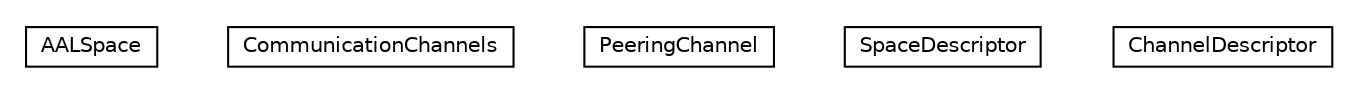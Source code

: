 #!/usr/local/bin/dot
#
# Class diagram 
# Generated by UMLGraph version R5_6-24-gf6e263 (http://www.umlgraph.org/)
#

digraph G {
	edge [fontname="Helvetica",fontsize=10,labelfontname="Helvetica",labelfontsize=10];
	node [fontname="Helvetica",fontsize=10,shape=plaintext];
	nodesep=0.25;
	ranksep=0.5;
	// org.universAAL.middleware.aalspace.json.model.AALSpace
	c3791 [label=<<table title="org.universAAL.middleware.aalspace.json.model.AALSpace" border="0" cellborder="1" cellspacing="0" cellpadding="2" port="p" href="./AALSpace.html">
		<tr><td><table border="0" cellspacing="0" cellpadding="1">
<tr><td align="center" balign="center"> AALSpace </td></tr>
		</table></td></tr>
		</table>>, URL="./AALSpace.html", fontname="Helvetica", fontcolor="black", fontsize=10.0];
	// org.universAAL.middleware.aalspace.json.model.AALSpace.CommunicationChannels
	c3792 [label=<<table title="org.universAAL.middleware.aalspace.json.model.AALSpace.CommunicationChannels" border="0" cellborder="1" cellspacing="0" cellpadding="2" port="p" href="./AALSpace.CommunicationChannels.html">
		<tr><td><table border="0" cellspacing="0" cellpadding="1">
<tr><td align="center" balign="center"> CommunicationChannels </td></tr>
		</table></td></tr>
		</table>>, URL="./AALSpace.CommunicationChannels.html", fontname="Helvetica", fontcolor="black", fontsize=10.0];
	// org.universAAL.middleware.aalspace.json.model.AALSpace.PeeringChannel
	c3793 [label=<<table title="org.universAAL.middleware.aalspace.json.model.AALSpace.PeeringChannel" border="0" cellborder="1" cellspacing="0" cellpadding="2" port="p" href="./AALSpace.PeeringChannel.html">
		<tr><td><table border="0" cellspacing="0" cellpadding="1">
<tr><td align="center" balign="center"> PeeringChannel </td></tr>
		</table></td></tr>
		</table>>, URL="./AALSpace.PeeringChannel.html", fontname="Helvetica", fontcolor="black", fontsize=10.0];
	// org.universAAL.middleware.aalspace.json.model.AALSpace.SpaceDescriptor
	c3794 [label=<<table title="org.universAAL.middleware.aalspace.json.model.AALSpace.SpaceDescriptor" border="0" cellborder="1" cellspacing="0" cellpadding="2" port="p" href="./AALSpace.SpaceDescriptor.html">
		<tr><td><table border="0" cellspacing="0" cellpadding="1">
<tr><td align="center" balign="center"> SpaceDescriptor </td></tr>
		</table></td></tr>
		</table>>, URL="./AALSpace.SpaceDescriptor.html", fontname="Helvetica", fontcolor="black", fontsize=10.0];
	// org.universAAL.middleware.aalspace.json.model.ChannelDescriptor
	c3795 [label=<<table title="org.universAAL.middleware.aalspace.json.model.ChannelDescriptor" border="0" cellborder="1" cellspacing="0" cellpadding="2" port="p" href="./ChannelDescriptor.html">
		<tr><td><table border="0" cellspacing="0" cellpadding="1">
<tr><td align="center" balign="center"> ChannelDescriptor </td></tr>
		</table></td></tr>
		</table>>, URL="./ChannelDescriptor.html", fontname="Helvetica", fontcolor="black", fontsize=10.0];
}

